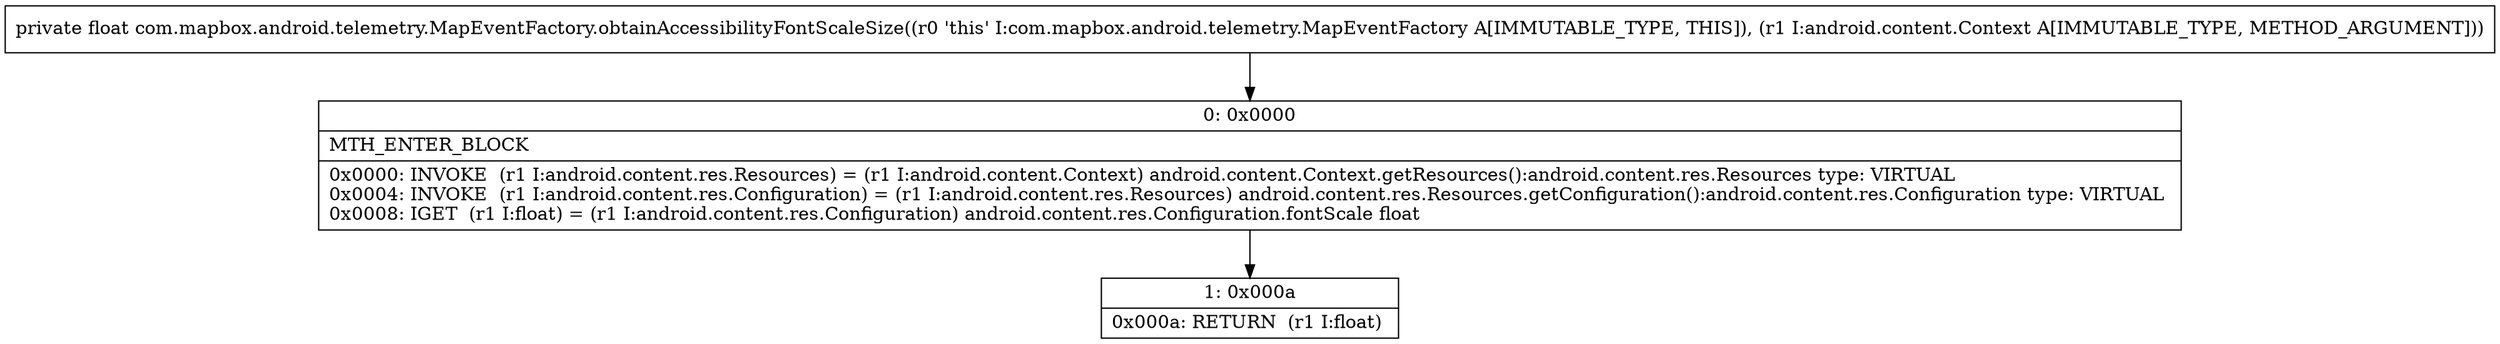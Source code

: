 digraph "CFG forcom.mapbox.android.telemetry.MapEventFactory.obtainAccessibilityFontScaleSize(Landroid\/content\/Context;)F" {
Node_0 [shape=record,label="{0\:\ 0x0000|MTH_ENTER_BLOCK\l|0x0000: INVOKE  (r1 I:android.content.res.Resources) = (r1 I:android.content.Context) android.content.Context.getResources():android.content.res.Resources type: VIRTUAL \l0x0004: INVOKE  (r1 I:android.content.res.Configuration) = (r1 I:android.content.res.Resources) android.content.res.Resources.getConfiguration():android.content.res.Configuration type: VIRTUAL \l0x0008: IGET  (r1 I:float) = (r1 I:android.content.res.Configuration) android.content.res.Configuration.fontScale float \l}"];
Node_1 [shape=record,label="{1\:\ 0x000a|0x000a: RETURN  (r1 I:float) \l}"];
MethodNode[shape=record,label="{private float com.mapbox.android.telemetry.MapEventFactory.obtainAccessibilityFontScaleSize((r0 'this' I:com.mapbox.android.telemetry.MapEventFactory A[IMMUTABLE_TYPE, THIS]), (r1 I:android.content.Context A[IMMUTABLE_TYPE, METHOD_ARGUMENT])) }"];
MethodNode -> Node_0;
Node_0 -> Node_1;
}


